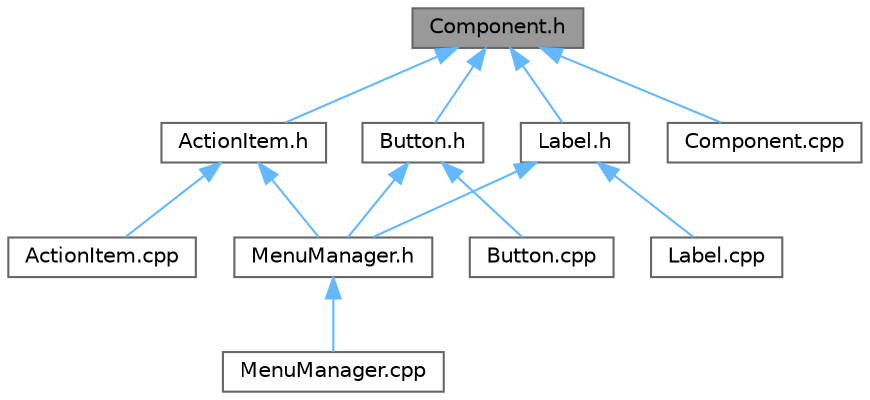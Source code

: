 digraph "Component.h"
{
 // LATEX_PDF_SIZE
  bgcolor="transparent";
  edge [fontname=Helvetica,fontsize=10,labelfontname=Helvetica,labelfontsize=10];
  node [fontname=Helvetica,fontsize=10,shape=box,height=0.2,width=0.4];
  Node1 [id="Node000001",label="Component.h",height=0.2,width=0.4,color="gray40", fillcolor="grey60", style="filled", fontcolor="black",tooltip=" "];
  Node1 -> Node2 [id="edge1_Node000001_Node000002",dir="back",color="steelblue1",style="solid",tooltip=" "];
  Node2 [id="Node000002",label="ActionItem.h",height=0.2,width=0.4,color="grey40", fillcolor="white", style="filled",URL="$_action_item_8h.html",tooltip=" "];
  Node2 -> Node3 [id="edge2_Node000002_Node000003",dir="back",color="steelblue1",style="solid",tooltip=" "];
  Node3 [id="Node000003",label="ActionItem.cpp",height=0.2,width=0.4,color="grey40", fillcolor="white", style="filled",URL="$_action_item_8cpp.html",tooltip=" "];
  Node2 -> Node4 [id="edge3_Node000002_Node000004",dir="back",color="steelblue1",style="solid",tooltip=" "];
  Node4 [id="Node000004",label="MenuManager.h",height=0.2,width=0.4,color="grey40", fillcolor="white", style="filled",URL="$_menu_manager_8h.html",tooltip=" "];
  Node4 -> Node5 [id="edge4_Node000004_Node000005",dir="back",color="steelblue1",style="solid",tooltip=" "];
  Node5 [id="Node000005",label="MenuManager.cpp",height=0.2,width=0.4,color="grey40", fillcolor="white", style="filled",URL="$_menu_manager_8cpp.html",tooltip=" "];
  Node1 -> Node6 [id="edge5_Node000001_Node000006",dir="back",color="steelblue1",style="solid",tooltip=" "];
  Node6 [id="Node000006",label="Button.h",height=0.2,width=0.4,color="grey40", fillcolor="white", style="filled",URL="$_button_8h.html",tooltip=" "];
  Node6 -> Node7 [id="edge6_Node000006_Node000007",dir="back",color="steelblue1",style="solid",tooltip=" "];
  Node7 [id="Node000007",label="Button.cpp",height=0.2,width=0.4,color="grey40", fillcolor="white", style="filled",URL="$_button_8cpp.html",tooltip=" "];
  Node6 -> Node4 [id="edge7_Node000006_Node000004",dir="back",color="steelblue1",style="solid",tooltip=" "];
  Node1 -> Node8 [id="edge8_Node000001_Node000008",dir="back",color="steelblue1",style="solid",tooltip=" "];
  Node8 [id="Node000008",label="Component.cpp",height=0.2,width=0.4,color="grey40", fillcolor="white", style="filled",URL="$_component_8cpp.html",tooltip=" "];
  Node1 -> Node9 [id="edge9_Node000001_Node000009",dir="back",color="steelblue1",style="solid",tooltip=" "];
  Node9 [id="Node000009",label="Label.h",height=0.2,width=0.4,color="grey40", fillcolor="white", style="filled",URL="$_label_8h.html",tooltip=" "];
  Node9 -> Node10 [id="edge10_Node000009_Node000010",dir="back",color="steelblue1",style="solid",tooltip=" "];
  Node10 [id="Node000010",label="Label.cpp",height=0.2,width=0.4,color="grey40", fillcolor="white", style="filled",URL="$_label_8cpp.html",tooltip=" "];
  Node9 -> Node4 [id="edge11_Node000009_Node000004",dir="back",color="steelblue1",style="solid",tooltip=" "];
}
